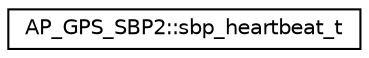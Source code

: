 digraph "Graphical Class Hierarchy"
{
 // INTERACTIVE_SVG=YES
  edge [fontname="Helvetica",fontsize="10",labelfontname="Helvetica",labelfontsize="10"];
  node [fontname="Helvetica",fontsize="10",shape=record];
  rankdir="LR";
  Node1 [label="AP_GPS_SBP2::sbp_heartbeat_t",height=0.2,width=0.4,color="black", fillcolor="white", style="filled",URL="$structAP__GPS__SBP2_1_1sbp__heartbeat__t.html"];
}
